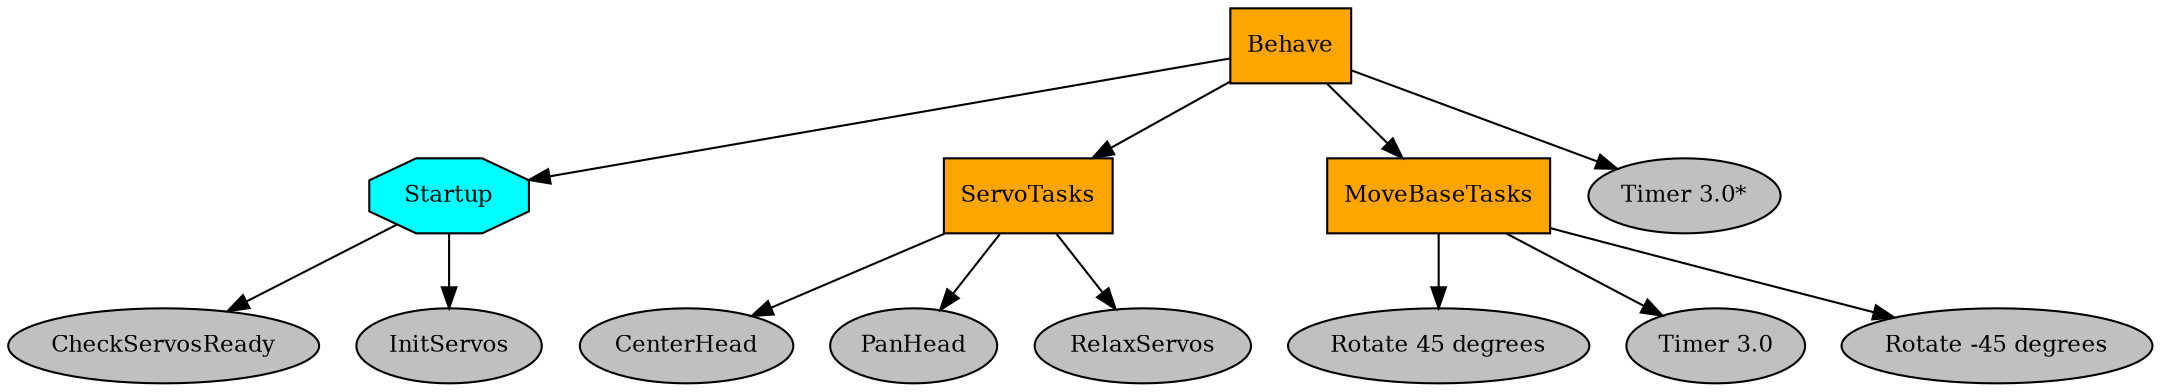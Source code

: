 digraph behave {
graph [fontname="times-roman"];
node [fontname="times-roman"];
edge [fontname="times-roman"];
Behave [fontcolor=black, shape=box, fontsize=11, style=filled, fillcolor=orange];
Startup [fontcolor=black, shape=octagon, fontsize=11, style=filled, fillcolor=cyan];
Behave -> Startup;
CheckServosReady [fontcolor=black, shape=ellipse, fontsize=11, style=filled, fillcolor=gray];
Startup -> CheckServosReady;
InitServos [fontcolor=black, shape=ellipse, fontsize=11, style=filled, fillcolor=gray];
Startup -> InitServos;
ServoTasks [fontcolor=black, shape=box, fontsize=11, style=filled, fillcolor=orange];
Behave -> ServoTasks;
CenterHead [fontcolor=black, shape=ellipse, fontsize=11, style=filled, fillcolor=gray];
ServoTasks -> CenterHead;
PanHead [fontcolor=black, shape=ellipse, fontsize=11, style=filled, fillcolor=gray];
ServoTasks -> PanHead;
RelaxServos [fontcolor=black, shape=ellipse, fontsize=11, style=filled, fillcolor=gray];
ServoTasks -> RelaxServos;
MoveBaseTasks [fontcolor=black, shape=box, fontsize=11, style=filled, fillcolor=orange];
Behave -> MoveBaseTasks;
"Rotate 45 degrees" [fontcolor=black, shape=ellipse, fontsize=11, style=filled, fillcolor=gray];
MoveBaseTasks -> "Rotate 45 degrees";
"Timer 3.0" [fontcolor=black, shape=ellipse, fontsize=11, style=filled, fillcolor=gray];
MoveBaseTasks -> "Timer 3.0";
"Rotate -45 degrees" [fontcolor=black, shape=ellipse, fontsize=11, style=filled, fillcolor=gray];
MoveBaseTasks -> "Rotate -45 degrees";
"Timer 3.0*" [fontcolor=black, shape=ellipse, fontsize=11, style=filled, fillcolor=gray];
Behave -> "Timer 3.0*";
}
